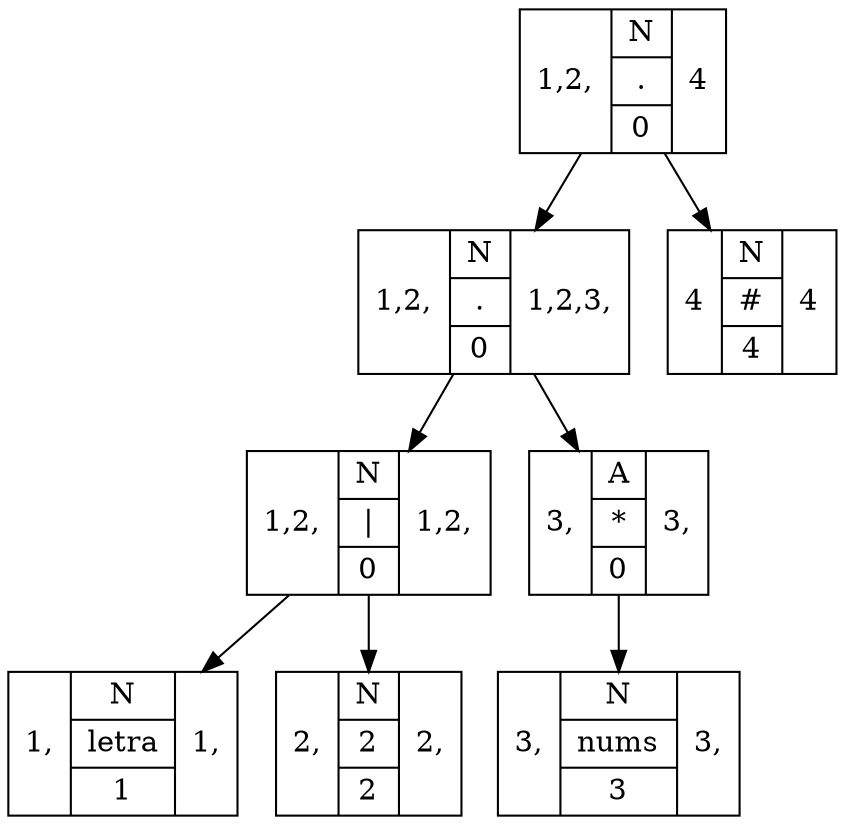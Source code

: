 digraph G{
rankdir=UD
node[shape=record]
concentrate=true
nodo8[ label = "1,2,|{N|.|0}|4"];
nodo6[ label = "1,2,|{N|.|0}|1,2,3,"];
nodo3[ label = "1,2,|{N|\||0}|1,2,"];
nodo1[ label = "1,|{N|letra|1}|1,"];
nodo3->nodo1
nodo2[ label = "2,|{N|2|2}|2,"];
nodo3->nodo2
nodo6->nodo3
nodo5[ label = "3,|{A|*|0}|3,"];
nodo4[ label = "3,|{N|nums|3}|3,"];
nodo5->nodo4
nodo6->nodo5
nodo8->nodo6
nodo7[ label = "4|{N|#|4}|4"];
nodo8->nodo7

}

